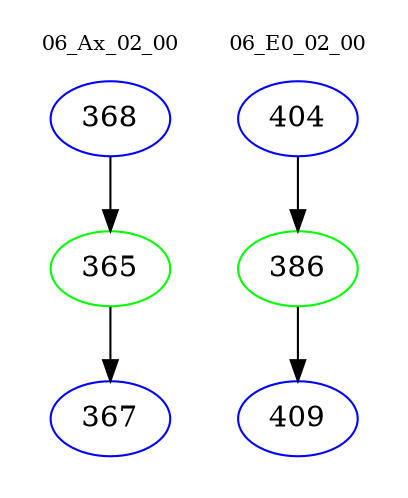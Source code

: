digraph{
subgraph cluster_0 {
color = white
label = "06_Ax_02_00";
fontsize=10;
T0_368 [label="368", color="blue"]
T0_368 -> T0_365 [color="black"]
T0_365 [label="365", color="green"]
T0_365 -> T0_367 [color="black"]
T0_367 [label="367", color="blue"]
}
subgraph cluster_1 {
color = white
label = "06_E0_02_00";
fontsize=10;
T1_404 [label="404", color="blue"]
T1_404 -> T1_386 [color="black"]
T1_386 [label="386", color="green"]
T1_386 -> T1_409 [color="black"]
T1_409 [label="409", color="blue"]
}
}

